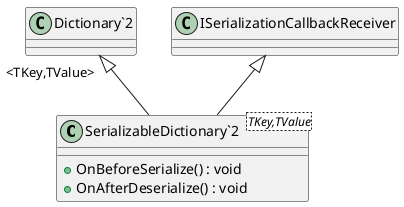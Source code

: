 @startuml
class "SerializableDictionary`2"<TKey,TValue> {
    + OnBeforeSerialize() : void
    + OnAfterDeserialize() : void
}
"Dictionary`2" "<TKey,TValue>" <|-- "SerializableDictionary`2"
ISerializationCallbackReceiver <|-- "SerializableDictionary`2"
@enduml
